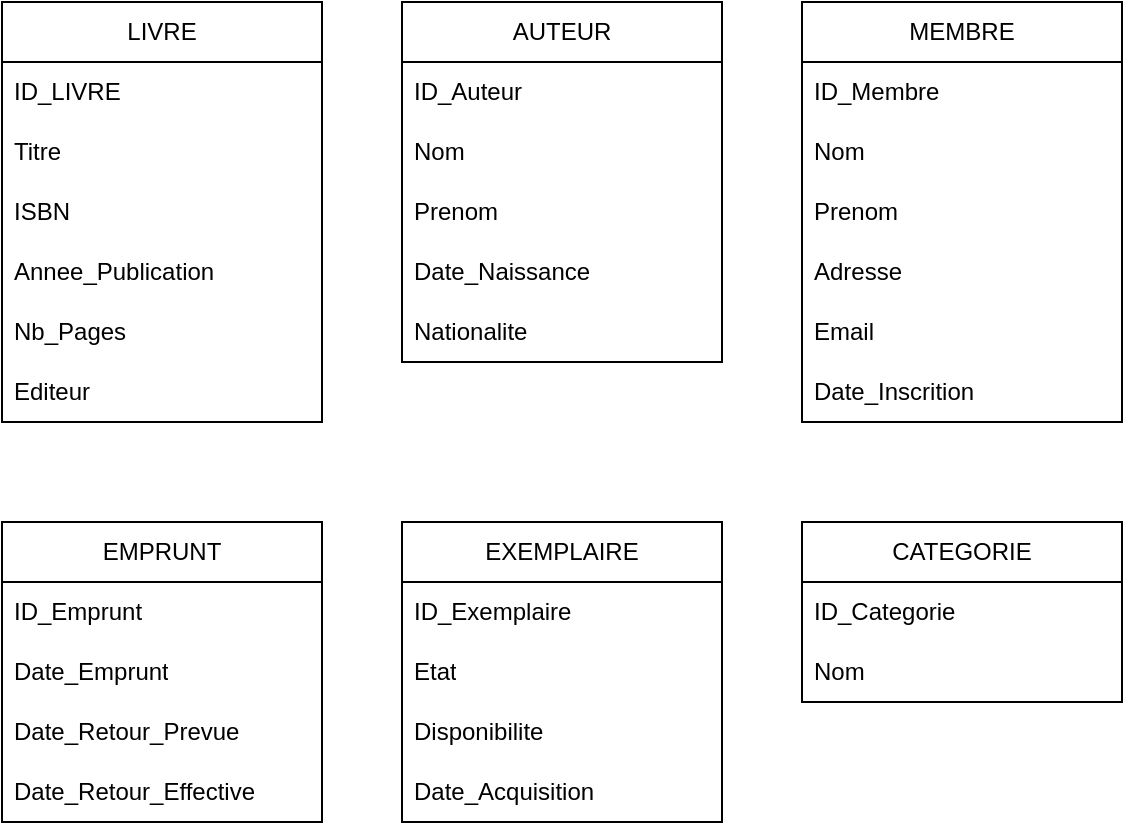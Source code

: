 <mxfile version="26.0.16">
  <diagram name="Page-1" id="eWk1_7pluJu55X0lNaEw">
    <mxGraphModel dx="797" dy="433" grid="1" gridSize="10" guides="1" tooltips="1" connect="1" arrows="1" fold="1" page="1" pageScale="1" pageWidth="827" pageHeight="1169" math="0" shadow="0">
      <root>
        <mxCell id="0" />
        <mxCell id="1" parent="0" />
        <mxCell id="pBnvmYbIh0TV2Lcnr2Pb-1" value="LIVRE" style="swimlane;fontStyle=0;childLayout=stackLayout;horizontal=1;startSize=30;horizontalStack=0;resizeParent=1;resizeParentMax=0;resizeLast=0;collapsible=1;marginBottom=0;whiteSpace=wrap;html=1;" vertex="1" parent="1">
          <mxGeometry x="40" y="30" width="160" height="210" as="geometry" />
        </mxCell>
        <mxCell id="pBnvmYbIh0TV2Lcnr2Pb-2" value="ID_LIVRE" style="text;strokeColor=none;fillColor=none;align=left;verticalAlign=middle;spacingLeft=4;spacingRight=4;overflow=hidden;points=[[0,0.5],[1,0.5]];portConstraint=eastwest;rotatable=0;whiteSpace=wrap;html=1;" vertex="1" parent="pBnvmYbIh0TV2Lcnr2Pb-1">
          <mxGeometry y="30" width="160" height="30" as="geometry" />
        </mxCell>
        <mxCell id="pBnvmYbIh0TV2Lcnr2Pb-3" value="Titre" style="text;strokeColor=none;fillColor=none;align=left;verticalAlign=middle;spacingLeft=4;spacingRight=4;overflow=hidden;points=[[0,0.5],[1,0.5]];portConstraint=eastwest;rotatable=0;whiteSpace=wrap;html=1;" vertex="1" parent="pBnvmYbIh0TV2Lcnr2Pb-1">
          <mxGeometry y="60" width="160" height="30" as="geometry" />
        </mxCell>
        <mxCell id="pBnvmYbIh0TV2Lcnr2Pb-4" value="ISBN" style="text;strokeColor=none;fillColor=none;align=left;verticalAlign=middle;spacingLeft=4;spacingRight=4;overflow=hidden;points=[[0,0.5],[1,0.5]];portConstraint=eastwest;rotatable=0;whiteSpace=wrap;html=1;" vertex="1" parent="pBnvmYbIh0TV2Lcnr2Pb-1">
          <mxGeometry y="90" width="160" height="30" as="geometry" />
        </mxCell>
        <mxCell id="pBnvmYbIh0TV2Lcnr2Pb-7" value="Annee_Publication" style="text;strokeColor=none;fillColor=none;align=left;verticalAlign=middle;spacingLeft=4;spacingRight=4;overflow=hidden;points=[[0,0.5],[1,0.5]];portConstraint=eastwest;rotatable=0;whiteSpace=wrap;html=1;" vertex="1" parent="pBnvmYbIh0TV2Lcnr2Pb-1">
          <mxGeometry y="120" width="160" height="30" as="geometry" />
        </mxCell>
        <mxCell id="pBnvmYbIh0TV2Lcnr2Pb-8" value="Nb_Pages" style="text;strokeColor=none;fillColor=none;align=left;verticalAlign=middle;spacingLeft=4;spacingRight=4;overflow=hidden;points=[[0,0.5],[1,0.5]];portConstraint=eastwest;rotatable=0;whiteSpace=wrap;html=1;" vertex="1" parent="pBnvmYbIh0TV2Lcnr2Pb-1">
          <mxGeometry y="150" width="160" height="30" as="geometry" />
        </mxCell>
        <mxCell id="pBnvmYbIh0TV2Lcnr2Pb-6" value="Editeur" style="text;strokeColor=none;fillColor=none;align=left;verticalAlign=middle;spacingLeft=4;spacingRight=4;overflow=hidden;points=[[0,0.5],[1,0.5]];portConstraint=eastwest;rotatable=0;whiteSpace=wrap;html=1;" vertex="1" parent="pBnvmYbIh0TV2Lcnr2Pb-1">
          <mxGeometry y="180" width="160" height="30" as="geometry" />
        </mxCell>
        <mxCell id="pBnvmYbIh0TV2Lcnr2Pb-9" value="AUTEUR" style="swimlane;fontStyle=0;childLayout=stackLayout;horizontal=1;startSize=30;horizontalStack=0;resizeParent=1;resizeParentMax=0;resizeLast=0;collapsible=1;marginBottom=0;whiteSpace=wrap;html=1;" vertex="1" parent="1">
          <mxGeometry x="240" y="30" width="160" height="180" as="geometry" />
        </mxCell>
        <mxCell id="pBnvmYbIh0TV2Lcnr2Pb-10" value="ID_Auteur" style="text;strokeColor=none;fillColor=none;align=left;verticalAlign=middle;spacingLeft=4;spacingRight=4;overflow=hidden;points=[[0,0.5],[1,0.5]];portConstraint=eastwest;rotatable=0;whiteSpace=wrap;html=1;" vertex="1" parent="pBnvmYbIh0TV2Lcnr2Pb-9">
          <mxGeometry y="30" width="160" height="30" as="geometry" />
        </mxCell>
        <mxCell id="pBnvmYbIh0TV2Lcnr2Pb-11" value="Nom" style="text;strokeColor=none;fillColor=none;align=left;verticalAlign=middle;spacingLeft=4;spacingRight=4;overflow=hidden;points=[[0,0.5],[1,0.5]];portConstraint=eastwest;rotatable=0;whiteSpace=wrap;html=1;" vertex="1" parent="pBnvmYbIh0TV2Lcnr2Pb-9">
          <mxGeometry y="60" width="160" height="30" as="geometry" />
        </mxCell>
        <mxCell id="pBnvmYbIh0TV2Lcnr2Pb-12" value="Prenom" style="text;strokeColor=none;fillColor=none;align=left;verticalAlign=middle;spacingLeft=4;spacingRight=4;overflow=hidden;points=[[0,0.5],[1,0.5]];portConstraint=eastwest;rotatable=0;whiteSpace=wrap;html=1;" vertex="1" parent="pBnvmYbIh0TV2Lcnr2Pb-9">
          <mxGeometry y="90" width="160" height="30" as="geometry" />
        </mxCell>
        <mxCell id="pBnvmYbIh0TV2Lcnr2Pb-13" value="Date_Naissance" style="text;strokeColor=none;fillColor=none;align=left;verticalAlign=middle;spacingLeft=4;spacingRight=4;overflow=hidden;points=[[0,0.5],[1,0.5]];portConstraint=eastwest;rotatable=0;whiteSpace=wrap;html=1;" vertex="1" parent="pBnvmYbIh0TV2Lcnr2Pb-9">
          <mxGeometry y="120" width="160" height="30" as="geometry" />
        </mxCell>
        <mxCell id="pBnvmYbIh0TV2Lcnr2Pb-14" value="Nationalite" style="text;strokeColor=none;fillColor=none;align=left;verticalAlign=middle;spacingLeft=4;spacingRight=4;overflow=hidden;points=[[0,0.5],[1,0.5]];portConstraint=eastwest;rotatable=0;whiteSpace=wrap;html=1;" vertex="1" parent="pBnvmYbIh0TV2Lcnr2Pb-9">
          <mxGeometry y="150" width="160" height="30" as="geometry" />
        </mxCell>
        <mxCell id="pBnvmYbIh0TV2Lcnr2Pb-16" value="MEMBRE" style="swimlane;fontStyle=0;childLayout=stackLayout;horizontal=1;startSize=30;horizontalStack=0;resizeParent=1;resizeParentMax=0;resizeLast=0;collapsible=1;marginBottom=0;whiteSpace=wrap;html=1;" vertex="1" parent="1">
          <mxGeometry x="440" y="30" width="160" height="210" as="geometry" />
        </mxCell>
        <mxCell id="pBnvmYbIh0TV2Lcnr2Pb-17" value="ID_Membre" style="text;strokeColor=none;fillColor=none;align=left;verticalAlign=middle;spacingLeft=4;spacingRight=4;overflow=hidden;points=[[0,0.5],[1,0.5]];portConstraint=eastwest;rotatable=0;whiteSpace=wrap;html=1;" vertex="1" parent="pBnvmYbIh0TV2Lcnr2Pb-16">
          <mxGeometry y="30" width="160" height="30" as="geometry" />
        </mxCell>
        <mxCell id="pBnvmYbIh0TV2Lcnr2Pb-18" value="Nom" style="text;strokeColor=none;fillColor=none;align=left;verticalAlign=middle;spacingLeft=4;spacingRight=4;overflow=hidden;points=[[0,0.5],[1,0.5]];portConstraint=eastwest;rotatable=0;whiteSpace=wrap;html=1;" vertex="1" parent="pBnvmYbIh0TV2Lcnr2Pb-16">
          <mxGeometry y="60" width="160" height="30" as="geometry" />
        </mxCell>
        <mxCell id="pBnvmYbIh0TV2Lcnr2Pb-19" value="Prenom" style="text;strokeColor=none;fillColor=none;align=left;verticalAlign=middle;spacingLeft=4;spacingRight=4;overflow=hidden;points=[[0,0.5],[1,0.5]];portConstraint=eastwest;rotatable=0;whiteSpace=wrap;html=1;" vertex="1" parent="pBnvmYbIh0TV2Lcnr2Pb-16">
          <mxGeometry y="90" width="160" height="30" as="geometry" />
        </mxCell>
        <mxCell id="pBnvmYbIh0TV2Lcnr2Pb-20" value="Adresse" style="text;strokeColor=none;fillColor=none;align=left;verticalAlign=middle;spacingLeft=4;spacingRight=4;overflow=hidden;points=[[0,0.5],[1,0.5]];portConstraint=eastwest;rotatable=0;whiteSpace=wrap;html=1;" vertex="1" parent="pBnvmYbIh0TV2Lcnr2Pb-16">
          <mxGeometry y="120" width="160" height="30" as="geometry" />
        </mxCell>
        <mxCell id="pBnvmYbIh0TV2Lcnr2Pb-21" value="Email" style="text;strokeColor=none;fillColor=none;align=left;verticalAlign=middle;spacingLeft=4;spacingRight=4;overflow=hidden;points=[[0,0.5],[1,0.5]];portConstraint=eastwest;rotatable=0;whiteSpace=wrap;html=1;" vertex="1" parent="pBnvmYbIh0TV2Lcnr2Pb-16">
          <mxGeometry y="150" width="160" height="30" as="geometry" />
        </mxCell>
        <mxCell id="pBnvmYbIh0TV2Lcnr2Pb-22" value="Date_Inscrition" style="text;strokeColor=none;fillColor=none;align=left;verticalAlign=middle;spacingLeft=4;spacingRight=4;overflow=hidden;points=[[0,0.5],[1,0.5]];portConstraint=eastwest;rotatable=0;whiteSpace=wrap;html=1;" vertex="1" parent="pBnvmYbIh0TV2Lcnr2Pb-16">
          <mxGeometry y="180" width="160" height="30" as="geometry" />
        </mxCell>
        <mxCell id="pBnvmYbIh0TV2Lcnr2Pb-23" value="EMPRUNT" style="swimlane;fontStyle=0;childLayout=stackLayout;horizontal=1;startSize=30;horizontalStack=0;resizeParent=1;resizeParentMax=0;resizeLast=0;collapsible=1;marginBottom=0;whiteSpace=wrap;html=1;" vertex="1" parent="1">
          <mxGeometry x="40" y="290" width="160" height="150" as="geometry" />
        </mxCell>
        <mxCell id="pBnvmYbIh0TV2Lcnr2Pb-24" value="ID_Emprunt" style="text;strokeColor=none;fillColor=none;align=left;verticalAlign=middle;spacingLeft=4;spacingRight=4;overflow=hidden;points=[[0,0.5],[1,0.5]];portConstraint=eastwest;rotatable=0;whiteSpace=wrap;html=1;" vertex="1" parent="pBnvmYbIh0TV2Lcnr2Pb-23">
          <mxGeometry y="30" width="160" height="30" as="geometry" />
        </mxCell>
        <mxCell id="pBnvmYbIh0TV2Lcnr2Pb-25" value="Date_Emprunt" style="text;strokeColor=none;fillColor=none;align=left;verticalAlign=middle;spacingLeft=4;spacingRight=4;overflow=hidden;points=[[0,0.5],[1,0.5]];portConstraint=eastwest;rotatable=0;whiteSpace=wrap;html=1;" vertex="1" parent="pBnvmYbIh0TV2Lcnr2Pb-23">
          <mxGeometry y="60" width="160" height="30" as="geometry" />
        </mxCell>
        <mxCell id="pBnvmYbIh0TV2Lcnr2Pb-26" value="Date_Retour_Prevue" style="text;strokeColor=none;fillColor=none;align=left;verticalAlign=middle;spacingLeft=4;spacingRight=4;overflow=hidden;points=[[0,0.5],[1,0.5]];portConstraint=eastwest;rotatable=0;whiteSpace=wrap;html=1;" vertex="1" parent="pBnvmYbIh0TV2Lcnr2Pb-23">
          <mxGeometry y="90" width="160" height="30" as="geometry" />
        </mxCell>
        <mxCell id="pBnvmYbIh0TV2Lcnr2Pb-27" value="Date_Retour_Effective" style="text;strokeColor=none;fillColor=none;align=left;verticalAlign=middle;spacingLeft=4;spacingRight=4;overflow=hidden;points=[[0,0.5],[1,0.5]];portConstraint=eastwest;rotatable=0;whiteSpace=wrap;html=1;" vertex="1" parent="pBnvmYbIh0TV2Lcnr2Pb-23">
          <mxGeometry y="120" width="160" height="30" as="geometry" />
        </mxCell>
        <mxCell id="pBnvmYbIh0TV2Lcnr2Pb-29" value="EXEMPLAIRE" style="swimlane;fontStyle=0;childLayout=stackLayout;horizontal=1;startSize=30;horizontalStack=0;resizeParent=1;resizeParentMax=0;resizeLast=0;collapsible=1;marginBottom=0;whiteSpace=wrap;html=1;" vertex="1" parent="1">
          <mxGeometry x="240" y="290" width="160" height="150" as="geometry" />
        </mxCell>
        <mxCell id="pBnvmYbIh0TV2Lcnr2Pb-30" value="ID_Exemplaire" style="text;strokeColor=none;fillColor=none;align=left;verticalAlign=middle;spacingLeft=4;spacingRight=4;overflow=hidden;points=[[0,0.5],[1,0.5]];portConstraint=eastwest;rotatable=0;whiteSpace=wrap;html=1;" vertex="1" parent="pBnvmYbIh0TV2Lcnr2Pb-29">
          <mxGeometry y="30" width="160" height="30" as="geometry" />
        </mxCell>
        <mxCell id="pBnvmYbIh0TV2Lcnr2Pb-31" value="Etat" style="text;strokeColor=none;fillColor=none;align=left;verticalAlign=middle;spacingLeft=4;spacingRight=4;overflow=hidden;points=[[0,0.5],[1,0.5]];portConstraint=eastwest;rotatable=0;whiteSpace=wrap;html=1;" vertex="1" parent="pBnvmYbIh0TV2Lcnr2Pb-29">
          <mxGeometry y="60" width="160" height="30" as="geometry" />
        </mxCell>
        <mxCell id="pBnvmYbIh0TV2Lcnr2Pb-32" value="Disponibilite" style="text;strokeColor=none;fillColor=none;align=left;verticalAlign=middle;spacingLeft=4;spacingRight=4;overflow=hidden;points=[[0,0.5],[1,0.5]];portConstraint=eastwest;rotatable=0;whiteSpace=wrap;html=1;" vertex="1" parent="pBnvmYbIh0TV2Lcnr2Pb-29">
          <mxGeometry y="90" width="160" height="30" as="geometry" />
        </mxCell>
        <mxCell id="pBnvmYbIh0TV2Lcnr2Pb-33" value="Date_Acquisition" style="text;strokeColor=none;fillColor=none;align=left;verticalAlign=middle;spacingLeft=4;spacingRight=4;overflow=hidden;points=[[0,0.5],[1,0.5]];portConstraint=eastwest;rotatable=0;whiteSpace=wrap;html=1;" vertex="1" parent="pBnvmYbIh0TV2Lcnr2Pb-29">
          <mxGeometry y="120" width="160" height="30" as="geometry" />
        </mxCell>
        <mxCell id="pBnvmYbIh0TV2Lcnr2Pb-34" value="CATEGORIE" style="swimlane;fontStyle=0;childLayout=stackLayout;horizontal=1;startSize=30;horizontalStack=0;resizeParent=1;resizeParentMax=0;resizeLast=0;collapsible=1;marginBottom=0;whiteSpace=wrap;html=1;" vertex="1" parent="1">
          <mxGeometry x="440" y="290" width="160" height="90" as="geometry" />
        </mxCell>
        <mxCell id="pBnvmYbIh0TV2Lcnr2Pb-35" value="ID_Categorie" style="text;strokeColor=none;fillColor=none;align=left;verticalAlign=middle;spacingLeft=4;spacingRight=4;overflow=hidden;points=[[0,0.5],[1,0.5]];portConstraint=eastwest;rotatable=0;whiteSpace=wrap;html=1;" vertex="1" parent="pBnvmYbIh0TV2Lcnr2Pb-34">
          <mxGeometry y="30" width="160" height="30" as="geometry" />
        </mxCell>
        <mxCell id="pBnvmYbIh0TV2Lcnr2Pb-36" value="Nom" style="text;strokeColor=none;fillColor=none;align=left;verticalAlign=middle;spacingLeft=4;spacingRight=4;overflow=hidden;points=[[0,0.5],[1,0.5]];portConstraint=eastwest;rotatable=0;whiteSpace=wrap;html=1;" vertex="1" parent="pBnvmYbIh0TV2Lcnr2Pb-34">
          <mxGeometry y="60" width="160" height="30" as="geometry" />
        </mxCell>
      </root>
    </mxGraphModel>
  </diagram>
</mxfile>

